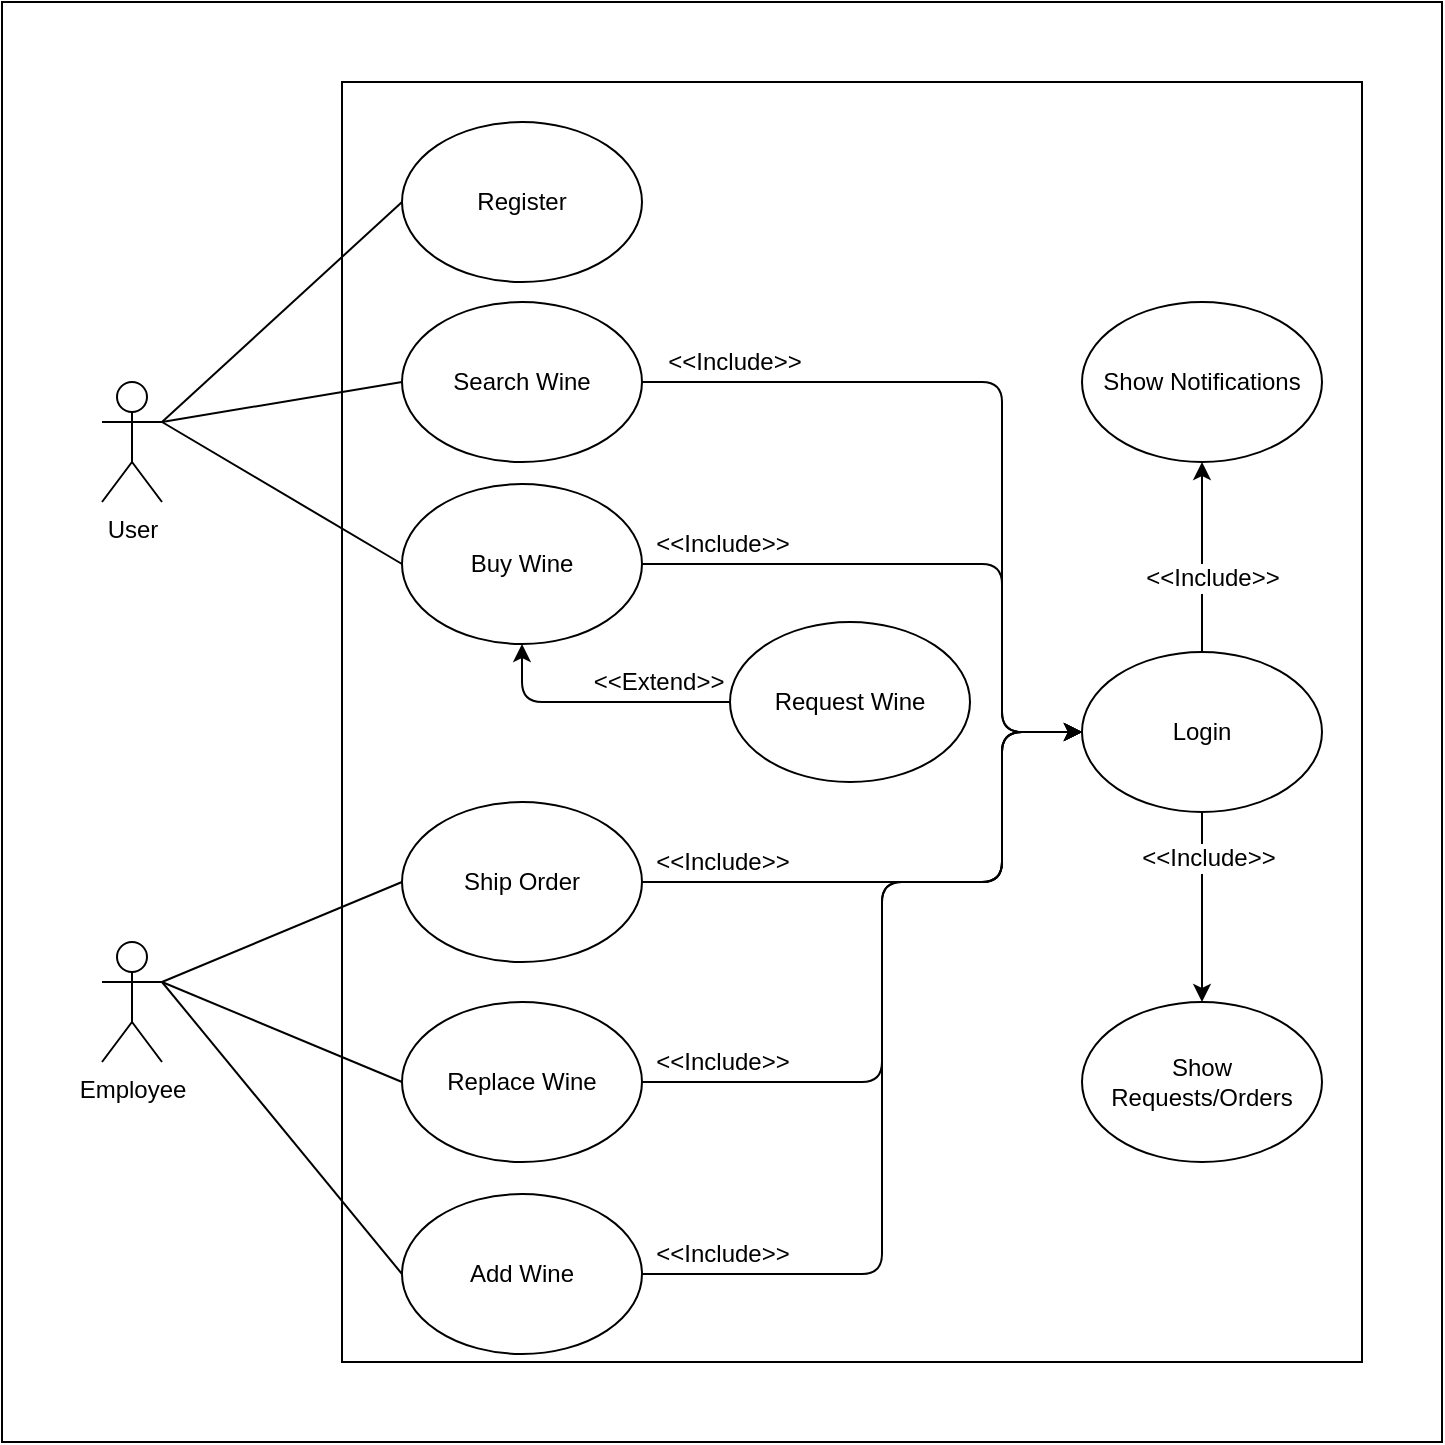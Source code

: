 <mxfile version="12.2.0" type="google" pages="1"><diagram name="Page-1" id="e7e014a7-5840-1c2e-5031-d8a46d1fe8dd"><mxGraphModel dx="1826" dy="783" grid="1" gridSize="10" guides="1" tooltips="1" connect="1" arrows="1" fold="1" page="1" pageScale="1" pageWidth="1169" pageHeight="826" background="#ffffff" math="0" shadow="0"><root><mxCell id="0"/><mxCell id="1" parent="0"/><mxCell id="uYAZrql0XIZNwPK93_DL-1" value="" style="rounded=0;whiteSpace=wrap;html=1;" vertex="1" parent="1"><mxGeometry x="160" y="40" width="720" height="720" as="geometry"/></mxCell><mxCell id="HozTQNB7nR21_T_tPYeX-42" value="" style="rounded=0;whiteSpace=wrap;html=1;" parent="1" vertex="1"><mxGeometry x="330" y="80" width="510" height="640" as="geometry"/></mxCell><object label="User" setName="asd" id="HozTQNB7nR21_T_tPYeX-43"><mxCell style="shape=umlActor;verticalLabelPosition=bottom;labelBackgroundColor=#ffffff;verticalAlign=top;html=1;outlineConnect=0;" parent="1" vertex="1"><mxGeometry x="210" y="230" width="30" height="60" as="geometry"/></mxCell></object><mxCell id="HozTQNB7nR21_T_tPYeX-45" value="Employee" style="shape=umlActor;verticalLabelPosition=bottom;labelBackgroundColor=#ffffff;verticalAlign=top;html=1;outlineConnect=0;" parent="1" vertex="1"><mxGeometry x="210" y="510" width="30" height="60" as="geometry"/></mxCell><mxCell id="HozTQNB7nR21_T_tPYeX-56" value="Search Wine" style="ellipse;whiteSpace=wrap;html=1;" parent="1" vertex="1"><mxGeometry x="360" y="190" width="120" height="80" as="geometry"/></mxCell><mxCell id="HozTQNB7nR21_T_tPYeX-57" value="Buy Wine" style="ellipse;whiteSpace=wrap;html=1;" parent="1" vertex="1"><mxGeometry x="360" y="281" width="120" height="80" as="geometry"/></mxCell><mxCell id="HozTQNB7nR21_T_tPYeX-71" value="Request Wine" style="ellipse;whiteSpace=wrap;html=1;" parent="1" vertex="1"><mxGeometry x="524" y="350" width="120" height="80" as="geometry"/></mxCell><mxCell id="HozTQNB7nR21_T_tPYeX-58" value="Register" style="ellipse;whiteSpace=wrap;html=1;" parent="1" vertex="1"><mxGeometry x="360" y="100" width="120" height="80" as="geometry"/></mxCell><mxCell id="HozTQNB7nR21_T_tPYeX-59" value="Login" style="ellipse;whiteSpace=wrap;html=1;" parent="1" vertex="1"><mxGeometry x="700" y="365" width="120" height="80" as="geometry"/></mxCell><mxCell id="HozTQNB7nR21_T_tPYeX-65" value="Ship Order" style="ellipse;whiteSpace=wrap;html=1;" parent="1" vertex="1"><mxGeometry x="360" y="440" width="120" height="80" as="geometry"/></mxCell><mxCell id="HozTQNB7nR21_T_tPYeX-78" value="Replace Wine" style="ellipse;whiteSpace=wrap;html=1;" parent="1" vertex="1"><mxGeometry x="360" y="540" width="120" height="80" as="geometry"/></mxCell><mxCell id="HozTQNB7nR21_T_tPYeX-88" value="" style="endArrow=none;html=1;entryX=0;entryY=0.5;entryDx=0;entryDy=0;exitX=1;exitY=0.333;exitDx=0;exitDy=0;exitPerimeter=0;" parent="1" source="HozTQNB7nR21_T_tPYeX-43" target="HozTQNB7nR21_T_tPYeX-58" edge="1"><mxGeometry width="50" height="50" relative="1" as="geometry"><mxPoint x="160" y="650" as="sourcePoint"/><mxPoint x="210" y="600" as="targetPoint"/></mxGeometry></mxCell><mxCell id="HozTQNB7nR21_T_tPYeX-93" value="Add Wine" style="ellipse;whiteSpace=wrap;html=1;" parent="1" vertex="1"><mxGeometry x="360" y="636" width="120" height="80" as="geometry"/></mxCell><mxCell id="HozTQNB7nR21_T_tPYeX-96" value="" style="endArrow=classic;html=1;entryX=0;entryY=0.5;entryDx=0;entryDy=0;exitX=1;exitY=0.5;exitDx=0;exitDy=0;" parent="1" source="HozTQNB7nR21_T_tPYeX-93" target="HozTQNB7nR21_T_tPYeX-59" edge="1"><mxGeometry width="50" height="50" relative="1" as="geometry"><mxPoint x="200" y="790" as="sourcePoint"/><mxPoint x="250" y="740" as="targetPoint"/><Array as="points"><mxPoint x="600" y="676"/><mxPoint x="600" y="480"/><mxPoint x="660" y="480"/><mxPoint x="660" y="450"/><mxPoint x="660" y="405"/></Array></mxGeometry></mxCell><mxCell id="HozTQNB7nR21_T_tPYeX-101" value="&amp;lt;&amp;lt;Include&amp;gt;&amp;gt;" style="text;html=1;resizable=0;points=[];align=center;verticalAlign=middle;labelBackgroundColor=#ffffff;" parent="HozTQNB7nR21_T_tPYeX-96" vertex="1" connectable="0"><mxGeometry x="-0.932" y="1" relative="1" as="geometry"><mxPoint x="23.5" y="-9" as="offset"/></mxGeometry></mxCell><mxCell id="HozTQNB7nR21_T_tPYeX-97" value="" style="endArrow=classic;html=1;entryX=0;entryY=0.5;entryDx=0;entryDy=0;exitX=1;exitY=0.5;exitDx=0;exitDy=0;" parent="1" source="HozTQNB7nR21_T_tPYeX-78" target="HozTQNB7nR21_T_tPYeX-59" edge="1"><mxGeometry width="50" height="50" relative="1" as="geometry"><mxPoint x="490" y="680" as="sourcePoint"/><mxPoint x="710.0" y="415" as="targetPoint"/><Array as="points"><mxPoint x="600" y="580"/><mxPoint x="600" y="480"/><mxPoint x="660" y="480"/><mxPoint x="660" y="450"/><mxPoint x="660" y="405"/></Array></mxGeometry></mxCell><mxCell id="HozTQNB7nR21_T_tPYeX-100" value="&amp;lt;&amp;lt;Include&amp;gt;&amp;gt;" style="text;html=1;resizable=0;points=[];align=center;verticalAlign=middle;labelBackgroundColor=#ffffff;" parent="HozTQNB7nR21_T_tPYeX-97" vertex="1" connectable="0"><mxGeometry x="-0.856" y="-2" relative="1" as="geometry"><mxPoint x="11.5" y="-12" as="offset"/></mxGeometry></mxCell><mxCell id="HozTQNB7nR21_T_tPYeX-98" value="" style="endArrow=classic;html=1;entryX=0;entryY=0.5;entryDx=0;entryDy=0;exitX=1;exitY=0.5;exitDx=0;exitDy=0;" parent="1" source="HozTQNB7nR21_T_tPYeX-65" target="HozTQNB7nR21_T_tPYeX-59" edge="1"><mxGeometry width="50" height="50" relative="1" as="geometry"><mxPoint x="490" y="590" as="sourcePoint"/><mxPoint x="710.0" y="415" as="targetPoint"/><Array as="points"><mxPoint x="660" y="480"/><mxPoint x="660" y="405"/></Array></mxGeometry></mxCell><mxCell id="HozTQNB7nR21_T_tPYeX-99" value="&amp;lt;&amp;lt;Include&amp;gt;&amp;gt;" style="text;html=1;resizable=0;points=[];align=center;verticalAlign=middle;labelBackgroundColor=#ffffff;" parent="HozTQNB7nR21_T_tPYeX-98" vertex="1" connectable="0"><mxGeometry x="-0.875" relative="1" as="geometry"><mxPoint x="21" y="-10" as="offset"/></mxGeometry></mxCell><mxCell id="HozTQNB7nR21_T_tPYeX-102" value="" style="endArrow=classic;html=1;entryX=0;entryY=0.5;entryDx=0;entryDy=0;" parent="1" target="HozTQNB7nR21_T_tPYeX-59" edge="1"><mxGeometry width="50" height="50" relative="1" as="geometry"><mxPoint x="480" y="321" as="sourcePoint"/><mxPoint x="710" y="415.0" as="targetPoint"/><Array as="points"><mxPoint x="660" y="321"/><mxPoint x="660" y="405"/></Array></mxGeometry></mxCell><mxCell id="HozTQNB7nR21_T_tPYeX-103" value="&amp;lt;&amp;lt;Include&amp;gt;&amp;gt;" style="text;html=1;resizable=0;points=[];align=center;verticalAlign=middle;labelBackgroundColor=#ffffff;" parent="HozTQNB7nR21_T_tPYeX-102" vertex="1" connectable="0"><mxGeometry x="-0.875" relative="1" as="geometry"><mxPoint x="21" y="-10" as="offset"/></mxGeometry></mxCell><mxCell id="HozTQNB7nR21_T_tPYeX-104" value="" style="endArrow=classic;html=1;entryX=0;entryY=0.5;entryDx=0;entryDy=0;exitX=1;exitY=0.5;exitDx=0;exitDy=0;" parent="1" source="HozTQNB7nR21_T_tPYeX-56" target="HozTQNB7nR21_T_tPYeX-59" edge="1"><mxGeometry width="50" height="50" relative="1" as="geometry"><mxPoint x="490" y="331" as="sourcePoint"/><mxPoint x="710" y="415.0" as="targetPoint"/><Array as="points"><mxPoint x="660" y="230"/><mxPoint x="660" y="405"/></Array></mxGeometry></mxCell><mxCell id="HozTQNB7nR21_T_tPYeX-105" value="&amp;lt;&amp;lt;Include&amp;gt;&amp;gt;" style="text;html=1;resizable=0;points=[];align=center;verticalAlign=middle;labelBackgroundColor=#ffffff;" parent="HozTQNB7nR21_T_tPYeX-104" vertex="1" connectable="0"><mxGeometry x="-0.875" relative="1" as="geometry"><mxPoint x="21" y="-10" as="offset"/></mxGeometry></mxCell><mxCell id="HozTQNB7nR21_T_tPYeX-108" value="" style="endArrow=classic;html=1;entryX=0.5;entryY=1;entryDx=0;entryDy=0;exitX=0;exitY=0.5;exitDx=0;exitDy=0;" parent="1" source="HozTQNB7nR21_T_tPYeX-71" target="HozTQNB7nR21_T_tPYeX-57" edge="1"><mxGeometry width="50" height="50" relative="1" as="geometry"><mxPoint x="280" y="740" as="sourcePoint"/><mxPoint x="480" y="321" as="targetPoint"/><Array as="points"><mxPoint x="420" y="390"/></Array></mxGeometry></mxCell><mxCell id="HozTQNB7nR21_T_tPYeX-109" value="&amp;lt;&amp;lt;Extend&amp;gt;&amp;gt;" style="text;html=1;resizable=0;points=[];align=center;verticalAlign=middle;labelBackgroundColor=#ffffff;" parent="HozTQNB7nR21_T_tPYeX-108" vertex="1" connectable="0"><mxGeometry x="-0.173" y="2" relative="1" as="geometry"><mxPoint x="19" y="-12" as="offset"/></mxGeometry></mxCell><mxCell id="HozTQNB7nR21_T_tPYeX-110" value="" style="endArrow=none;html=1;entryX=0;entryY=0.5;entryDx=0;entryDy=0;exitX=1;exitY=0.333;exitDx=0;exitDy=0;exitPerimeter=0;" parent="1" source="HozTQNB7nR21_T_tPYeX-43" target="HozTQNB7nR21_T_tPYeX-56" edge="1"><mxGeometry width="50" height="50" relative="1" as="geometry"><mxPoint x="250.0" y="260" as="sourcePoint"/><mxPoint x="370.0" y="150" as="targetPoint"/></mxGeometry></mxCell><mxCell id="HozTQNB7nR21_T_tPYeX-111" value="" style="endArrow=none;html=1;entryX=0;entryY=0.5;entryDx=0;entryDy=0;" parent="1" target="HozTQNB7nR21_T_tPYeX-57" edge="1"><mxGeometry width="50" height="50" relative="1" as="geometry"><mxPoint x="240" y="250" as="sourcePoint"/><mxPoint x="380.0" y="160" as="targetPoint"/></mxGeometry></mxCell><mxCell id="HozTQNB7nR21_T_tPYeX-113" value="" style="endArrow=none;html=1;entryX=0;entryY=0.5;entryDx=0;entryDy=0;exitX=1;exitY=0.333;exitDx=0;exitDy=0;exitPerimeter=0;" parent="1" source="HozTQNB7nR21_T_tPYeX-45" target="HozTQNB7nR21_T_tPYeX-65" edge="1"><mxGeometry width="50" height="50" relative="1" as="geometry"><mxPoint x="250.0" y="260" as="sourcePoint"/><mxPoint x="370.0" y="331" as="targetPoint"/></mxGeometry></mxCell><mxCell id="HozTQNB7nR21_T_tPYeX-114" value="" style="endArrow=none;html=1;entryX=0;entryY=0.5;entryDx=0;entryDy=0;exitX=1;exitY=0.333;exitDx=0;exitDy=0;exitPerimeter=0;" parent="1" source="HozTQNB7nR21_T_tPYeX-45" target="HozTQNB7nR21_T_tPYeX-78" edge="1"><mxGeometry width="50" height="50" relative="1" as="geometry"><mxPoint x="250.0" y="540" as="sourcePoint"/><mxPoint x="370.0" y="500" as="targetPoint"/></mxGeometry></mxCell><mxCell id="HozTQNB7nR21_T_tPYeX-115" value="" style="endArrow=none;html=1;entryX=0;entryY=0.5;entryDx=0;entryDy=0;" parent="1" target="HozTQNB7nR21_T_tPYeX-93" edge="1"><mxGeometry width="50" height="50" relative="1" as="geometry"><mxPoint x="240" y="530" as="sourcePoint"/><mxPoint x="370" y="590" as="targetPoint"/></mxGeometry></mxCell><mxCell id="HozTQNB7nR21_T_tPYeX-116" value="Show Requests/Orders" style="ellipse;whiteSpace=wrap;html=1;" parent="1" vertex="1"><mxGeometry x="700" y="540" width="120" height="80" as="geometry"/></mxCell><mxCell id="HozTQNB7nR21_T_tPYeX-120" value="" style="endArrow=classic;html=1;exitX=0.5;exitY=1;exitDx=0;exitDy=0;entryX=0.5;entryY=0;entryDx=0;entryDy=0;" parent="1" source="HozTQNB7nR21_T_tPYeX-59" target="HozTQNB7nR21_T_tPYeX-116" edge="1"><mxGeometry width="50" height="50" relative="1" as="geometry"><mxPoint x="490" y="590" as="sourcePoint"/><mxPoint x="720" y="590" as="targetPoint"/></mxGeometry></mxCell><mxCell id="HozTQNB7nR21_T_tPYeX-121" value="&amp;lt;&amp;lt;Include&amp;gt;&amp;gt;" style="text;html=1;resizable=0;points=[];align=center;verticalAlign=middle;labelBackgroundColor=#ffffff;" parent="HozTQNB7nR21_T_tPYeX-120" vertex="1" connectable="0"><mxGeometry x="-0.424" y="-1" relative="1" as="geometry"><mxPoint x="4" y="-5" as="offset"/></mxGeometry></mxCell><mxCell id="HozTQNB7nR21_T_tPYeX-123" value="Show Notifications" style="ellipse;whiteSpace=wrap;html=1;" parent="1" vertex="1"><mxGeometry x="700" y="190" width="120" height="80" as="geometry"/></mxCell><mxCell id="HozTQNB7nR21_T_tPYeX-124" value="" style="endArrow=classic;html=1;exitX=0.5;exitY=0;exitDx=0;exitDy=0;" parent="1" source="HozTQNB7nR21_T_tPYeX-59" target="HozTQNB7nR21_T_tPYeX-123" edge="1"><mxGeometry width="50" height="50" relative="1" as="geometry"><mxPoint x="760" y="360" as="sourcePoint"/><mxPoint x="770" y="550" as="targetPoint"/></mxGeometry></mxCell><mxCell id="HozTQNB7nR21_T_tPYeX-125" value="&amp;lt;&amp;lt;Include&amp;gt;&amp;gt;" style="text;html=1;resizable=0;points=[];align=center;verticalAlign=middle;labelBackgroundColor=#ffffff;" parent="HozTQNB7nR21_T_tPYeX-124" vertex="1" connectable="0"><mxGeometry x="-0.424" y="-1" relative="1" as="geometry"><mxPoint x="4" y="-10" as="offset"/></mxGeometry></mxCell></root></mxGraphModel></diagram></mxfile>